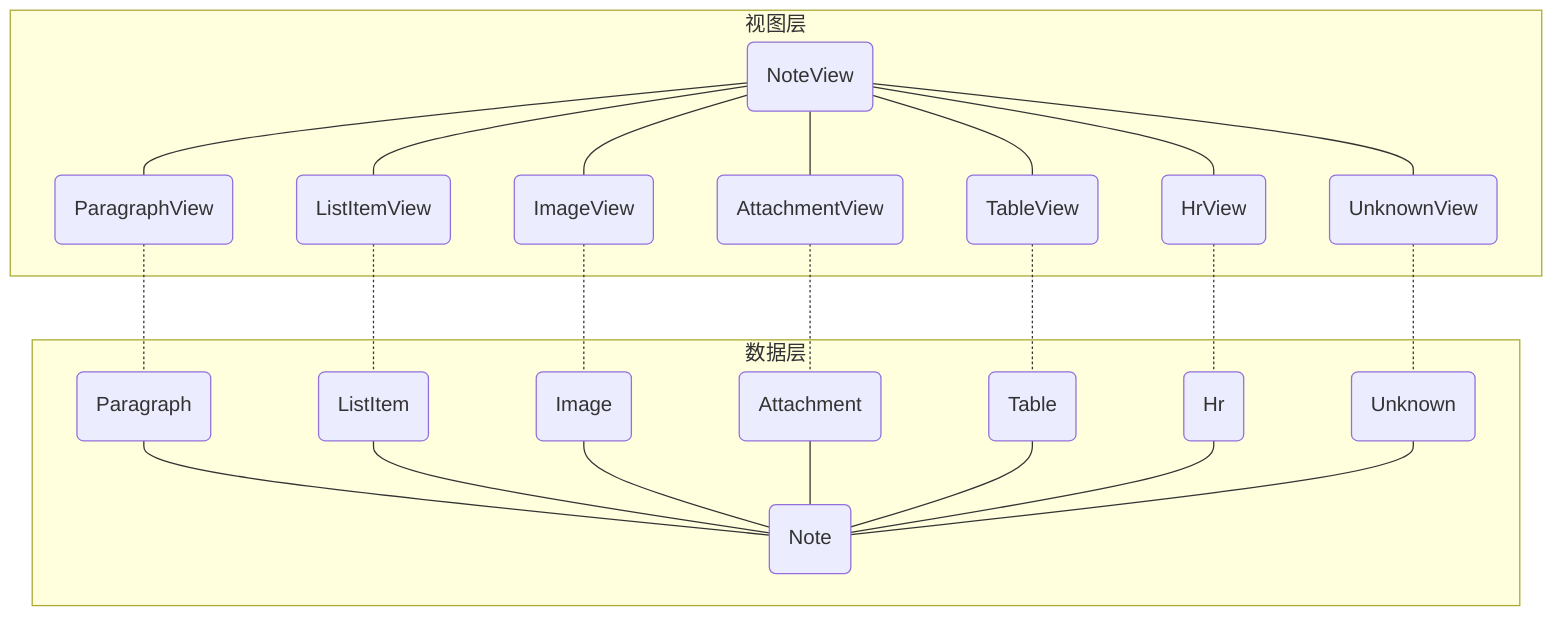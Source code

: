 graph TD


subgraph 视图层
    pv(ParagraphView)
    liv(ListItemView)
    imgv(ImageView)
    av(AttachmentView)
    tv(TableView)
    hrv(HrView)
    uv(UnknownView)
    nv(NoteView)

    nv --- pv
    nv --- liv
    nv --- imgv
    nv --- av
    nv --- tv
    nv --- hrv
    nv --- uv
end

subgraph 数据层
    p(Paragraph)
    li(ListItem)
    img(Image)
    a(Attachment)
    t(Table)
    hr(Hr)
    u(Unknown)
    n(Note)

    p --- n
    li --- n
    img --- n
    a --- n
    t --- n
    hr --- n
    u --- n
end

pv -.- p
liv -.- li
imgv -.- img
av -.- a
tv -.- t
hrv -.- hr
uv -.- u